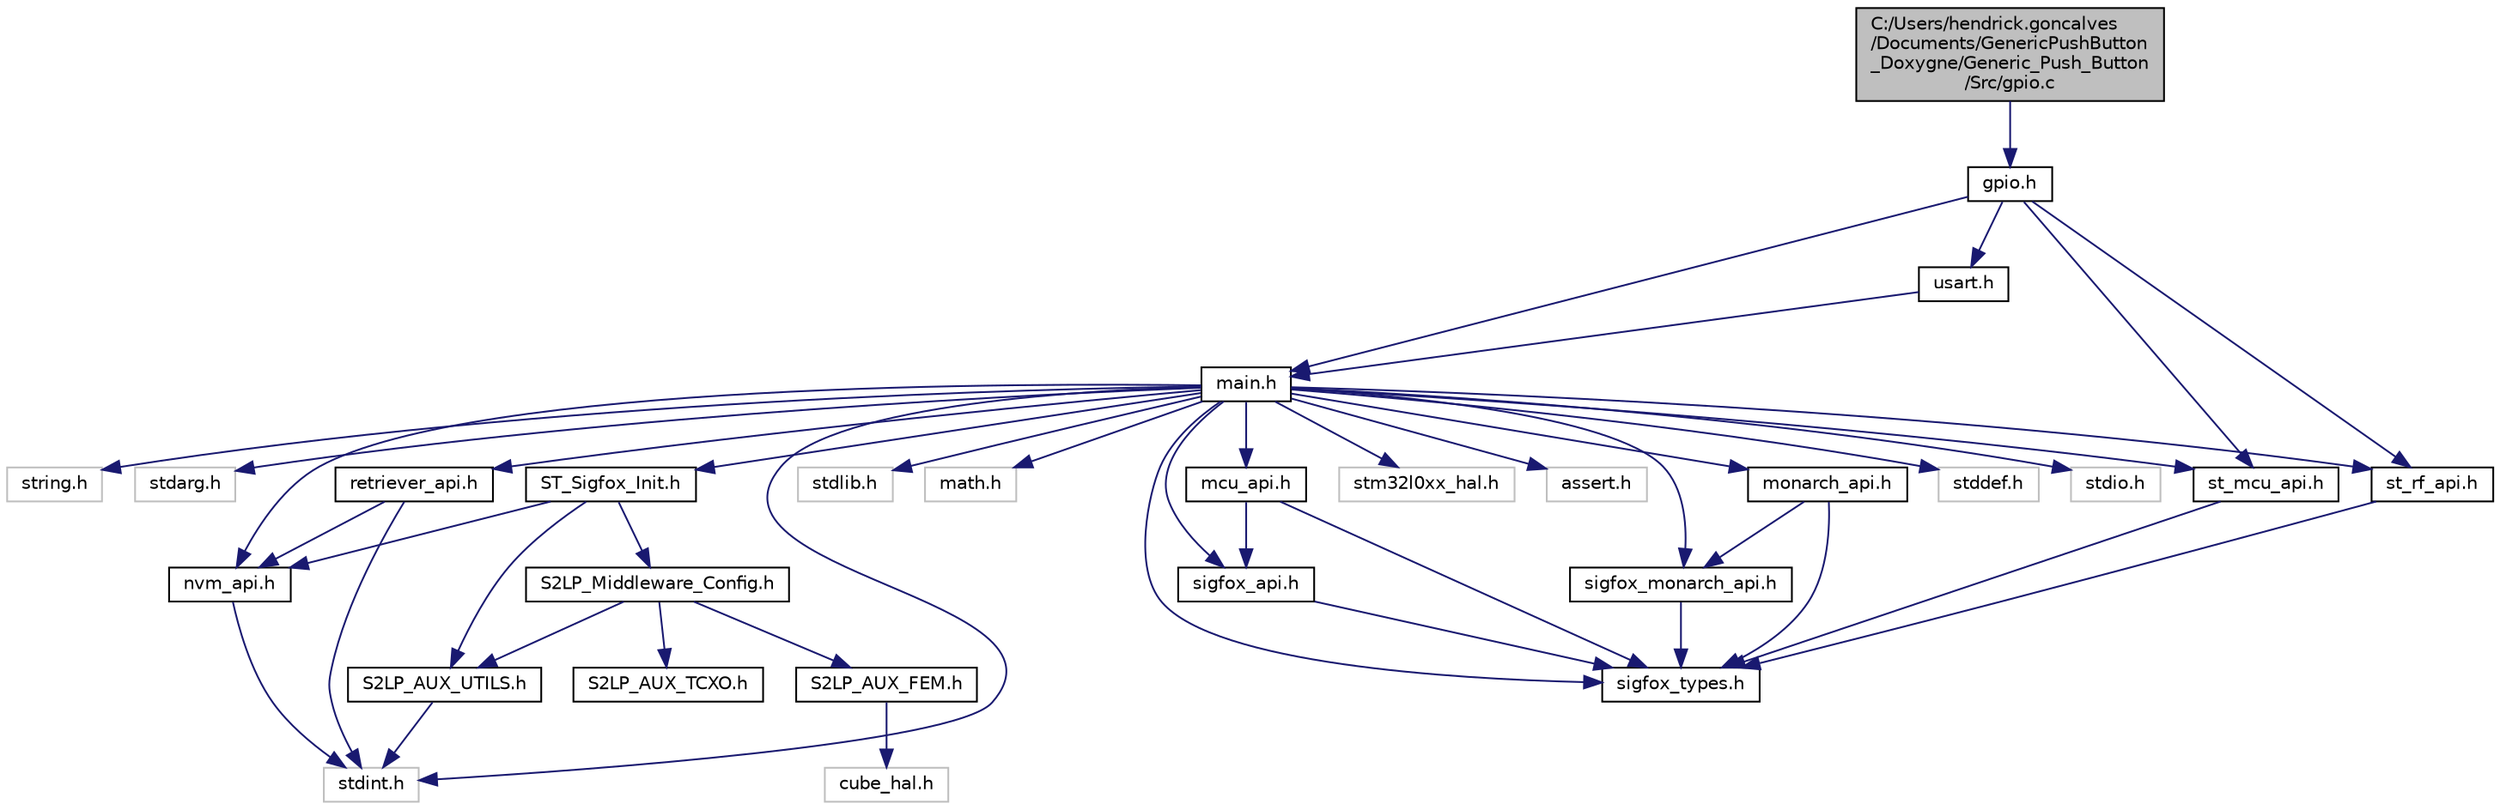 digraph "C:/Users/hendrick.goncalves/Documents/GenericPushButton_Doxygne/Generic_Push_Button/Src/gpio.c"
{
 // LATEX_PDF_SIZE
  edge [fontname="Helvetica",fontsize="10",labelfontname="Helvetica",labelfontsize="10"];
  node [fontname="Helvetica",fontsize="10",shape=record];
  Node1 [label="C:/Users/hendrick.goncalves\l/Documents/GenericPushButton\l_Doxygne/Generic_Push_Button\l/Src/gpio.c",height=0.2,width=0.4,color="black", fillcolor="grey75", style="filled", fontcolor="black",tooltip=" "];
  Node1 -> Node2 [color="midnightblue",fontsize="10",style="solid",fontname="Helvetica"];
  Node2 [label="gpio.h",height=0.2,width=0.4,color="black", fillcolor="white", style="filled",URL="$gpio_8h.html",tooltip=" "];
  Node2 -> Node3 [color="midnightblue",fontsize="10",style="solid",fontname="Helvetica"];
  Node3 [label="main.h",height=0.2,width=0.4,color="black", fillcolor="white", style="filled",URL="$main_8h.html",tooltip=": Header for main.c file. This file contains the common defines of the application."];
  Node3 -> Node4 [color="midnightblue",fontsize="10",style="solid",fontname="Helvetica"];
  Node4 [label="stm32l0xx_hal.h",height=0.2,width=0.4,color="grey75", fillcolor="white", style="filled",tooltip=" "];
  Node3 -> Node5 [color="midnightblue",fontsize="10",style="solid",fontname="Helvetica"];
  Node5 [label="assert.h",height=0.2,width=0.4,color="grey75", fillcolor="white", style="filled",tooltip=" "];
  Node3 -> Node6 [color="midnightblue",fontsize="10",style="solid",fontname="Helvetica"];
  Node6 [label="stddef.h",height=0.2,width=0.4,color="grey75", fillcolor="white", style="filled",tooltip=" "];
  Node3 -> Node7 [color="midnightblue",fontsize="10",style="solid",fontname="Helvetica"];
  Node7 [label="stdio.h",height=0.2,width=0.4,color="grey75", fillcolor="white", style="filled",tooltip=" "];
  Node3 -> Node8 [color="midnightblue",fontsize="10",style="solid",fontname="Helvetica"];
  Node8 [label="string.h",height=0.2,width=0.4,color="grey75", fillcolor="white", style="filled",tooltip=" "];
  Node3 -> Node9 [color="midnightblue",fontsize="10",style="solid",fontname="Helvetica"];
  Node9 [label="stdarg.h",height=0.2,width=0.4,color="grey75", fillcolor="white", style="filled",tooltip=" "];
  Node3 -> Node10 [color="midnightblue",fontsize="10",style="solid",fontname="Helvetica"];
  Node10 [label="stdint.h",height=0.2,width=0.4,color="grey75", fillcolor="white", style="filled",tooltip=" "];
  Node3 -> Node11 [color="midnightblue",fontsize="10",style="solid",fontname="Helvetica"];
  Node11 [label="stdlib.h",height=0.2,width=0.4,color="grey75", fillcolor="white", style="filled",tooltip=" "];
  Node3 -> Node12 [color="midnightblue",fontsize="10",style="solid",fontname="Helvetica"];
  Node12 [label="math.h",height=0.2,width=0.4,color="grey75", fillcolor="white", style="filled",tooltip=" "];
  Node3 -> Node13 [color="midnightblue",fontsize="10",style="solid",fontname="Helvetica"];
  Node13 [label="ST_Sigfox_Init.h",height=0.2,width=0.4,color="black", fillcolor="white", style="filled",URL="$_s_t___sigfox___init_8h.html",tooltip=" "];
  Node13 -> Node14 [color="midnightblue",fontsize="10",style="solid",fontname="Helvetica"];
  Node14 [label="S2LP_AUX_UTILS.h",height=0.2,width=0.4,color="black", fillcolor="white", style="filled",URL="$_s2_l_p___a_u_x___u_t_i_l_s_8h.html",tooltip=" "];
  Node14 -> Node10 [color="midnightblue",fontsize="10",style="solid",fontname="Helvetica"];
  Node13 -> Node15 [color="midnightblue",fontsize="10",style="solid",fontname="Helvetica"];
  Node15 [label="S2LP_Middleware_Config.h",height=0.2,width=0.4,color="black", fillcolor="white", style="filled",URL="$_s2_l_p___middleware___config_8h.html",tooltip="This file contains S2LP Middleware configuration and useful defines."];
  Node15 -> Node14 [color="midnightblue",fontsize="10",style="solid",fontname="Helvetica"];
  Node15 -> Node16 [color="midnightblue",fontsize="10",style="solid",fontname="Helvetica"];
  Node16 [label="S2LP_AUX_FEM.h",height=0.2,width=0.4,color="black", fillcolor="white", style="filled",URL="$_s2_l_p___a_u_x___f_e_m_8h.html",tooltip=" "];
  Node16 -> Node17 [color="midnightblue",fontsize="10",style="solid",fontname="Helvetica"];
  Node17 [label="cube_hal.h",height=0.2,width=0.4,color="grey75", fillcolor="white", style="filled",tooltip=" "];
  Node15 -> Node18 [color="midnightblue",fontsize="10",style="solid",fontname="Helvetica"];
  Node18 [label="S2LP_AUX_TCXO.h",height=0.2,width=0.4,color="black", fillcolor="white", style="filled",URL="$_s2_l_p___a_u_x___t_c_x_o_8h.html",tooltip=" "];
  Node13 -> Node19 [color="midnightblue",fontsize="10",style="solid",fontname="Helvetica"];
  Node19 [label="nvm_api.h",height=0.2,width=0.4,color="black", fillcolor="white", style="filled",URL="$nvm__api_8h.html",tooltip="NVM handler."];
  Node19 -> Node10 [color="midnightblue",fontsize="10",style="solid",fontname="Helvetica"];
  Node3 -> Node20 [color="midnightblue",fontsize="10",style="solid",fontname="Helvetica"];
  Node20 [label="sigfox_types.h",height=0.2,width=0.4,color="black", fillcolor="white", style="filled",URL="$sigfox__types_8h.html",tooltip="Sigfox types definition."];
  Node3 -> Node21 [color="midnightblue",fontsize="10",style="solid",fontname="Helvetica"];
  Node21 [label="sigfox_api.h",height=0.2,width=0.4,color="black", fillcolor="white", style="filled",URL="$sigfox__api_8h.html",tooltip="Sigfox user functions."];
  Node21 -> Node20 [color="midnightblue",fontsize="10",style="solid",fontname="Helvetica"];
  Node3 -> Node22 [color="midnightblue",fontsize="10",style="solid",fontname="Helvetica"];
  Node22 [label="sigfox_monarch_api.h",height=0.2,width=0.4,color="black", fillcolor="white", style="filled",URL="$sigfox__monarch__api_8h.html",tooltip="Sigfox user functions."];
  Node22 -> Node20 [color="midnightblue",fontsize="10",style="solid",fontname="Helvetica"];
  Node3 -> Node23 [color="midnightblue",fontsize="10",style="solid",fontname="Helvetica"];
  Node23 [label="monarch_api.h",height=0.2,width=0.4,color="black", fillcolor="white", style="filled",URL="$monarch__api_8h.html",tooltip="Sigfox manufacturer functions."];
  Node23 -> Node20 [color="midnightblue",fontsize="10",style="solid",fontname="Helvetica"];
  Node23 -> Node22 [color="midnightblue",fontsize="10",style="solid",fontname="Helvetica"];
  Node3 -> Node24 [color="midnightblue",fontsize="10",style="solid",fontname="Helvetica"];
  Node24 [label="retriever_api.h",height=0.2,width=0.4,color="black", fillcolor="white", style="filled",URL="$retriever__api_8h.html",tooltip="This is used to retrieve the SigFox data as ID, PAC and AES-KEY. The AES-KEY is a private variable an..."];
  Node24 -> Node10 [color="midnightblue",fontsize="10",style="solid",fontname="Helvetica"];
  Node24 -> Node19 [color="midnightblue",fontsize="10",style="solid",fontname="Helvetica"];
  Node3 -> Node25 [color="midnightblue",fontsize="10",style="solid",fontname="Helvetica"];
  Node25 [label="mcu_api.h",height=0.2,width=0.4,color="black", fillcolor="white", style="filled",URL="$mcu__api_8h.html",tooltip="Sigfox manufacturer functions."];
  Node25 -> Node20 [color="midnightblue",fontsize="10",style="solid",fontname="Helvetica"];
  Node25 -> Node21 [color="midnightblue",fontsize="10",style="solid",fontname="Helvetica"];
  Node3 -> Node26 [color="midnightblue",fontsize="10",style="solid",fontname="Helvetica"];
  Node26 [label="st_mcu_api.h",height=0.2,width=0.4,color="black", fillcolor="white", style="filled",URL="$st__mcu__api_8h.html",tooltip="Sigfox manufacturer functions."];
  Node26 -> Node20 [color="midnightblue",fontsize="10",style="solid",fontname="Helvetica"];
  Node3 -> Node27 [color="midnightblue",fontsize="10",style="solid",fontname="Helvetica"];
  Node27 [label="st_rf_api.h",height=0.2,width=0.4,color="black", fillcolor="white", style="filled",URL="$st__rf__api_8h.html",tooltip="Sigfox manufacturer functions."];
  Node27 -> Node20 [color="midnightblue",fontsize="10",style="solid",fontname="Helvetica"];
  Node3 -> Node19 [color="midnightblue",fontsize="10",style="solid",fontname="Helvetica"];
  Node2 -> Node28 [color="midnightblue",fontsize="10",style="solid",fontname="Helvetica"];
  Node28 [label="usart.h",height=0.2,width=0.4,color="black", fillcolor="white", style="filled",URL="$usart_8h.html",tooltip=" "];
  Node28 -> Node3 [color="midnightblue",fontsize="10",style="solid",fontname="Helvetica"];
  Node2 -> Node27 [color="midnightblue",fontsize="10",style="solid",fontname="Helvetica"];
  Node2 -> Node26 [color="midnightblue",fontsize="10",style="solid",fontname="Helvetica"];
}
